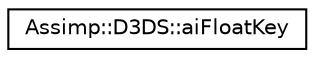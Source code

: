 digraph "Graphical Class Hierarchy"
{
  edge [fontname="Helvetica",fontsize="10",labelfontname="Helvetica",labelfontsize="10"];
  node [fontname="Helvetica",fontsize="10",shape=record];
  rankdir="LR";
  Node1 [label="Assimp::D3DS::aiFloatKey",height=0.2,width=0.4,color="black", fillcolor="white", style="filled",URL="$struct_assimp_1_1_d3_d_s_1_1ai_float_key.html"];
}
